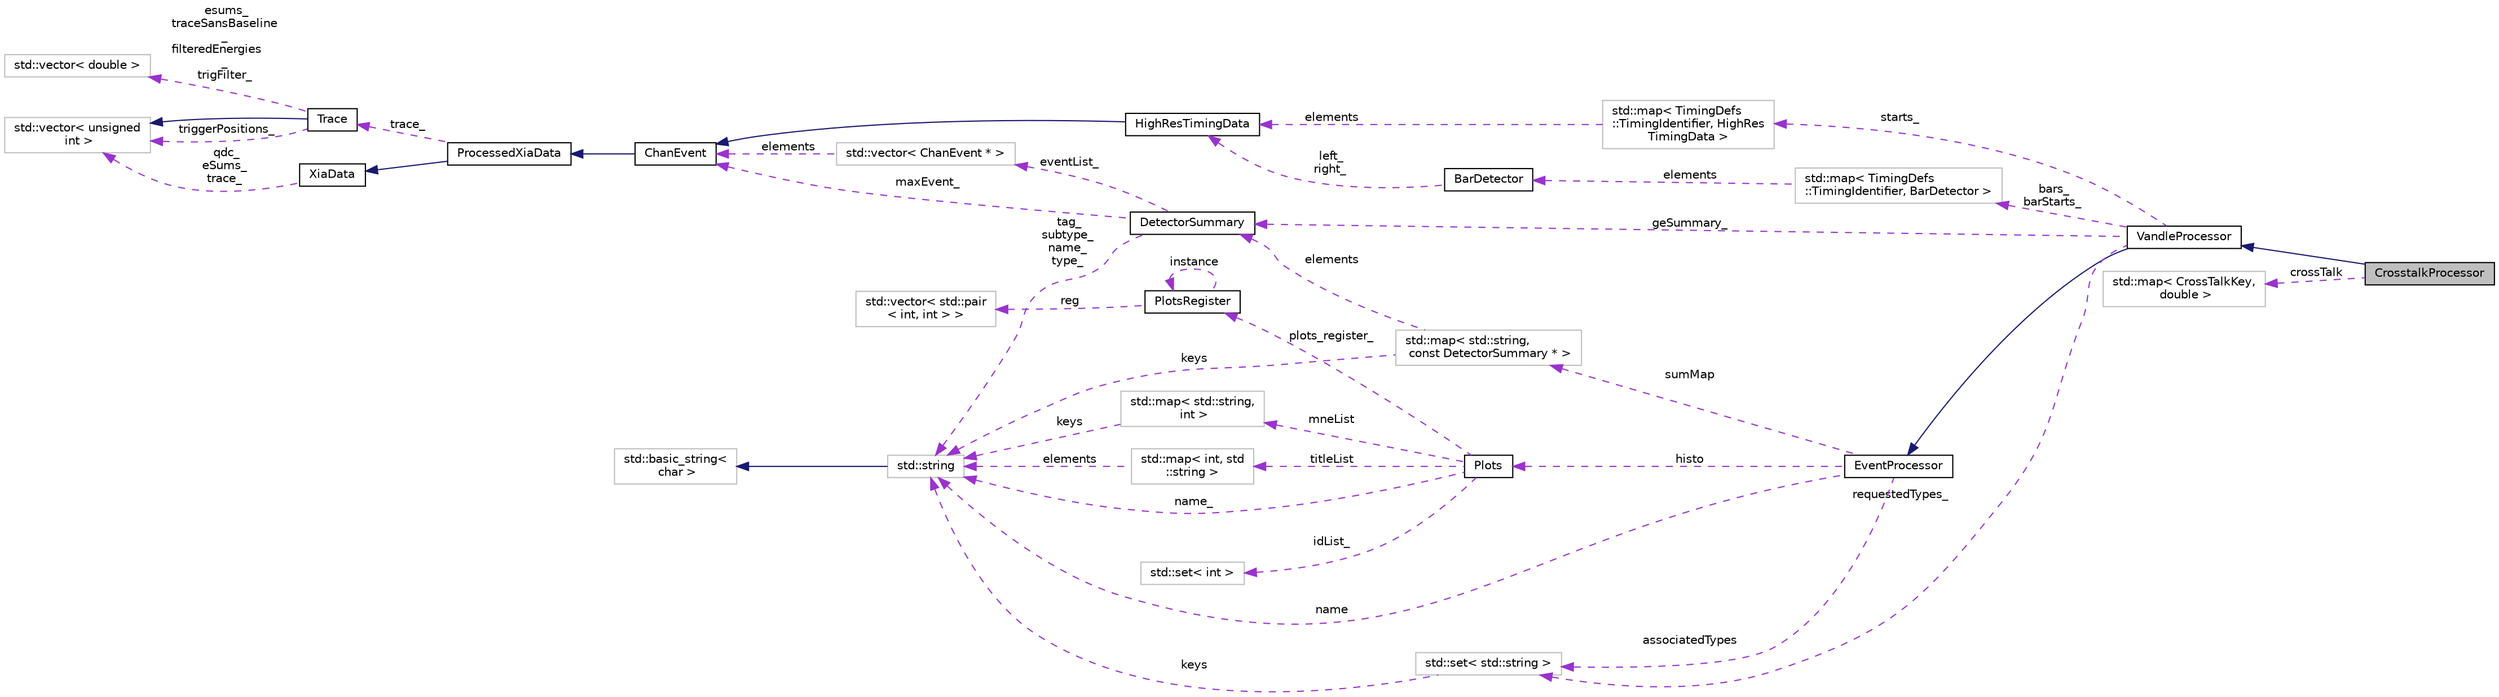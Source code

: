 digraph "CrosstalkProcessor"
{
  edge [fontname="Helvetica",fontsize="10",labelfontname="Helvetica",labelfontsize="10"];
  node [fontname="Helvetica",fontsize="10",shape=record];
  rankdir="LR";
  Node1 [label="CrosstalkProcessor",height=0.2,width=0.4,color="black", fillcolor="grey75", style="filled", fontcolor="black"];
  Node2 -> Node1 [dir="back",color="midnightblue",fontsize="10",style="solid",fontname="Helvetica"];
  Node2 [label="VandleProcessor",height=0.2,width=0.4,color="black", fillcolor="white", style="filled",URL="$db/d21/class_vandle_processor.html",tooltip="Class to process VANDLE related events. "];
  Node3 -> Node2 [dir="back",color="midnightblue",fontsize="10",style="solid",fontname="Helvetica"];
  Node3 [label="EventProcessor",height=0.2,width=0.4,color="black", fillcolor="white", style="filled",URL="$d6/d65/class_event_processor.html",tooltip="Class to handle event processing. "];
  Node4 -> Node3 [dir="back",color="darkorchid3",fontsize="10",style="dashed",label=" associatedTypes" ,fontname="Helvetica"];
  Node4 [label="std::set\< std::string \>",height=0.2,width=0.4,color="grey75", fillcolor="white", style="filled"];
  Node5 -> Node4 [dir="back",color="darkorchid3",fontsize="10",style="dashed",label=" keys" ,fontname="Helvetica"];
  Node5 [label="std::string",height=0.2,width=0.4,color="grey75", fillcolor="white", style="filled",tooltip="STL class. "];
  Node6 -> Node5 [dir="back",color="midnightblue",fontsize="10",style="solid",fontname="Helvetica"];
  Node6 [label="std::basic_string\<\l char \>",height=0.2,width=0.4,color="grey75", fillcolor="white", style="filled",tooltip="STL class. "];
  Node5 -> Node3 [dir="back",color="darkorchid3",fontsize="10",style="dashed",label=" name" ,fontname="Helvetica"];
  Node7 -> Node3 [dir="back",color="darkorchid3",fontsize="10",style="dashed",label=" sumMap" ,fontname="Helvetica"];
  Node7 [label="std::map\< std::string,\l const DetectorSummary * \>",height=0.2,width=0.4,color="grey75", fillcolor="white", style="filled"];
  Node8 -> Node7 [dir="back",color="darkorchid3",fontsize="10",style="dashed",label=" elements" ,fontname="Helvetica"];
  Node8 [label="DetectorSummary",height=0.2,width=0.4,color="black", fillcolor="white", style="filled",URL="$da/d8d/class_detector_summary.html"];
  Node9 -> Node8 [dir="back",color="darkorchid3",fontsize="10",style="dashed",label=" maxEvent_" ,fontname="Helvetica"];
  Node9 [label="ChanEvent",height=0.2,width=0.4,color="black", fillcolor="white", style="filled",URL="$d5/d91/class_chan_event.html",tooltip="A channel event. "];
  Node10 -> Node9 [dir="back",color="midnightblue",fontsize="10",style="solid",fontname="Helvetica"];
  Node10 [label="ProcessedXiaData",height=0.2,width=0.4,color="black", fillcolor="white", style="filled",URL="$df/d3c/class_processed_xia_data.html"];
  Node11 -> Node10 [dir="back",color="midnightblue",fontsize="10",style="solid",fontname="Helvetica"];
  Node11 [label="XiaData",height=0.2,width=0.4,color="black", fillcolor="white", style="filled",URL="$d2/ddd/class_xia_data.html",tooltip="A pixie16 channel event. "];
  Node12 -> Node11 [dir="back",color="darkorchid3",fontsize="10",style="dashed",label=" qdc_\neSums_\ntrace_" ,fontname="Helvetica"];
  Node12 [label="std::vector\< unsigned\l int \>",height=0.2,width=0.4,color="grey75", fillcolor="white", style="filled"];
  Node13 -> Node10 [dir="back",color="darkorchid3",fontsize="10",style="dashed",label=" trace_" ,fontname="Helvetica"];
  Node13 [label="Trace",height=0.2,width=0.4,color="black", fillcolor="white", style="filled",URL="$dd/db7/class_trace.html",tooltip="This defines a more extensible implementation of a digitized trace. The class is derived from a vecto..."];
  Node12 -> Node13 [dir="back",color="midnightblue",fontsize="10",style="solid",fontname="Helvetica"];
  Node12 -> Node13 [dir="back",color="darkorchid3",fontsize="10",style="dashed",label=" triggerPositions_" ,fontname="Helvetica"];
  Node14 -> Node13 [dir="back",color="darkorchid3",fontsize="10",style="dashed",label=" esums_\ntraceSansBaseline\l_\nfilteredEnergies\l_\ntrigFilter_" ,fontname="Helvetica"];
  Node14 [label="std::vector\< double \>",height=0.2,width=0.4,color="grey75", fillcolor="white", style="filled"];
  Node15 -> Node8 [dir="back",color="darkorchid3",fontsize="10",style="dashed",label=" eventList_" ,fontname="Helvetica"];
  Node15 [label="std::vector\< ChanEvent * \>",height=0.2,width=0.4,color="grey75", fillcolor="white", style="filled"];
  Node9 -> Node15 [dir="back",color="darkorchid3",fontsize="10",style="dashed",label=" elements" ,fontname="Helvetica"];
  Node5 -> Node8 [dir="back",color="darkorchid3",fontsize="10",style="dashed",label=" tag_\nsubtype_\nname_\ntype_" ,fontname="Helvetica"];
  Node5 -> Node7 [dir="back",color="darkorchid3",fontsize="10",style="dashed",label=" keys" ,fontname="Helvetica"];
  Node16 -> Node3 [dir="back",color="darkorchid3",fontsize="10",style="dashed",label=" histo" ,fontname="Helvetica"];
  Node16 [label="Plots",height=0.2,width=0.4,color="black", fillcolor="white", style="filled",URL="$d7/d8b/class_plots.html",tooltip="Holds pointers to all Histograms. "];
  Node17 -> Node16 [dir="back",color="darkorchid3",fontsize="10",style="dashed",label=" mneList" ,fontname="Helvetica"];
  Node17 [label="std::map\< std::string,\l int \>",height=0.2,width=0.4,color="grey75", fillcolor="white", style="filled"];
  Node5 -> Node17 [dir="back",color="darkorchid3",fontsize="10",style="dashed",label=" keys" ,fontname="Helvetica"];
  Node18 -> Node16 [dir="back",color="darkorchid3",fontsize="10",style="dashed",label=" plots_register_" ,fontname="Helvetica"];
  Node18 [label="PlotsRegister",height=0.2,width=0.4,color="black", fillcolor="white", style="filled",URL="$d7/d6e/class_plots_register.html",tooltip="Holds ranges and offsets of all plots. Singleton class. "];
  Node18 -> Node18 [dir="back",color="darkorchid3",fontsize="10",style="dashed",label=" instance" ,fontname="Helvetica"];
  Node19 -> Node18 [dir="back",color="darkorchid3",fontsize="10",style="dashed",label=" reg" ,fontname="Helvetica"];
  Node19 [label="std::vector\< std::pair\l\< int, int \> \>",height=0.2,width=0.4,color="grey75", fillcolor="white", style="filled"];
  Node20 -> Node16 [dir="back",color="darkorchid3",fontsize="10",style="dashed",label=" idList_" ,fontname="Helvetica"];
  Node20 [label="std::set\< int \>",height=0.2,width=0.4,color="grey75", fillcolor="white", style="filled"];
  Node5 -> Node16 [dir="back",color="darkorchid3",fontsize="10",style="dashed",label=" name_" ,fontname="Helvetica"];
  Node21 -> Node16 [dir="back",color="darkorchid3",fontsize="10",style="dashed",label=" titleList" ,fontname="Helvetica"];
  Node21 [label="std::map\< int, std\l::string \>",height=0.2,width=0.4,color="grey75", fillcolor="white", style="filled"];
  Node5 -> Node21 [dir="back",color="darkorchid3",fontsize="10",style="dashed",label=" elements" ,fontname="Helvetica"];
  Node22 -> Node2 [dir="back",color="darkorchid3",fontsize="10",style="dashed",label=" starts_" ,fontname="Helvetica"];
  Node22 [label="std::map\< TimingDefs\l::TimingIdentifier, HighRes\lTimingData \>",height=0.2,width=0.4,color="grey75", fillcolor="white", style="filled"];
  Node23 -> Node22 [dir="back",color="darkorchid3",fontsize="10",style="dashed",label=" elements" ,fontname="Helvetica"];
  Node23 [label="HighResTimingData",height=0.2,width=0.4,color="black", fillcolor="white", style="filled",URL="$d7/d61/class_high_res_timing_data.html"];
  Node9 -> Node23 [dir="back",color="midnightblue",fontsize="10",style="solid",fontname="Helvetica"];
  Node4 -> Node2 [dir="back",color="darkorchid3",fontsize="10",style="dashed",label=" requestedTypes_" ,fontname="Helvetica"];
  Node8 -> Node2 [dir="back",color="darkorchid3",fontsize="10",style="dashed",label=" geSummary_" ,fontname="Helvetica"];
  Node24 -> Node2 [dir="back",color="darkorchid3",fontsize="10",style="dashed",label=" bars_\nbarStarts_" ,fontname="Helvetica"];
  Node24 [label="std::map\< TimingDefs\l::TimingIdentifier, BarDetector \>",height=0.2,width=0.4,color="grey75", fillcolor="white", style="filled"];
  Node25 -> Node24 [dir="back",color="darkorchid3",fontsize="10",style="dashed",label=" elements" ,fontname="Helvetica"];
  Node25 [label="BarDetector",height=0.2,width=0.4,color="black", fillcolor="white", style="filled",URL="$d6/d15/class_bar_detector.html",tooltip="A class to handle detectors that have two readouts viewing the same volume. "];
  Node23 -> Node25 [dir="back",color="darkorchid3",fontsize="10",style="dashed",label=" left_\nright_" ,fontname="Helvetica"];
  Node26 -> Node1 [dir="back",color="darkorchid3",fontsize="10",style="dashed",label=" crossTalk" ,fontname="Helvetica"];
  Node26 [label="std::map\< CrossTalkKey,\l double \>",height=0.2,width=0.4,color="grey75", fillcolor="white", style="filled"];
}
